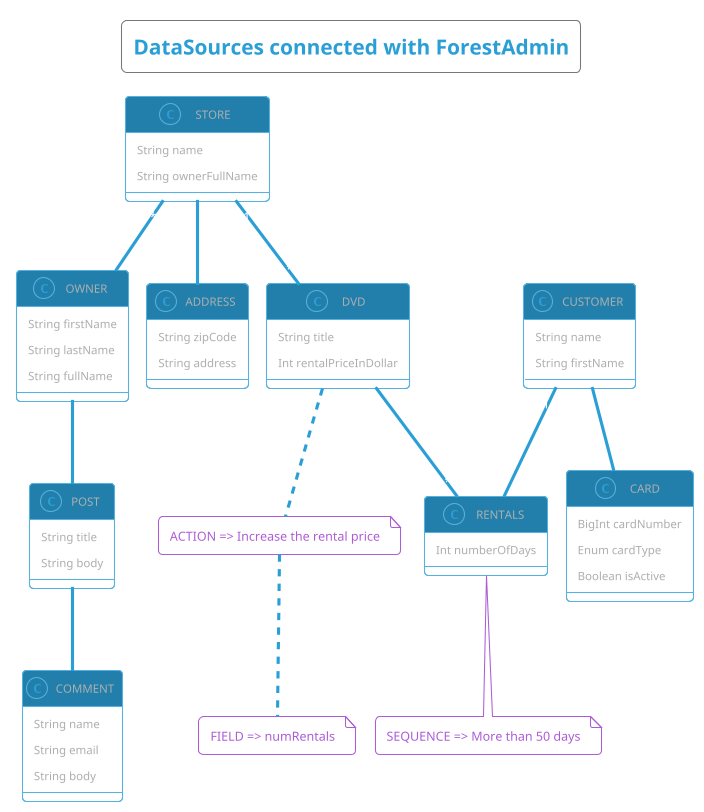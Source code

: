 @startuml
!pragma layout smetana
!theme cyborg-outline

title: DataSources connected with ForestAdmin

class STORE {
  String name
  String ownerFullName
}

class OWNER {
  String firstName
  String lastName
  String fullName
}

class ADDRESS {
  String zipCode
  String address
}

class DVD {
  String title
  Int rentalPriceInDollar
}
class DVD
note bottom: ACTION => Increase the rental price
note bottom: FIELD => numRentals

class RENTALS {
  Int numberOfDays
}
class RENTALS
note bottom: SEQUENCE => More than 50 days

class CARD {
  BigInt cardNumber
  Enum cardType
  Boolean isActive
}

class CUSTOMER {
  String name
  String firstName
}

class POST {
  String title
  String body
}

class COMMENT {
  String name
  String email
  String body
}

OWNER "1" -- "*" POST : has
POST "1" -- "*" COMMENT : has
STORE "*" -- "1" OWNER : has
STORE "1" -- "*" DVD : has
DVD "*" -- "*" RENTALS : has
STORE "1" -- "1" ADDRESS : has
CUSTOMER "1" -- "*" CARD : has
CUSTOMER "1" -- "*" RENTALS : has
@enduml
